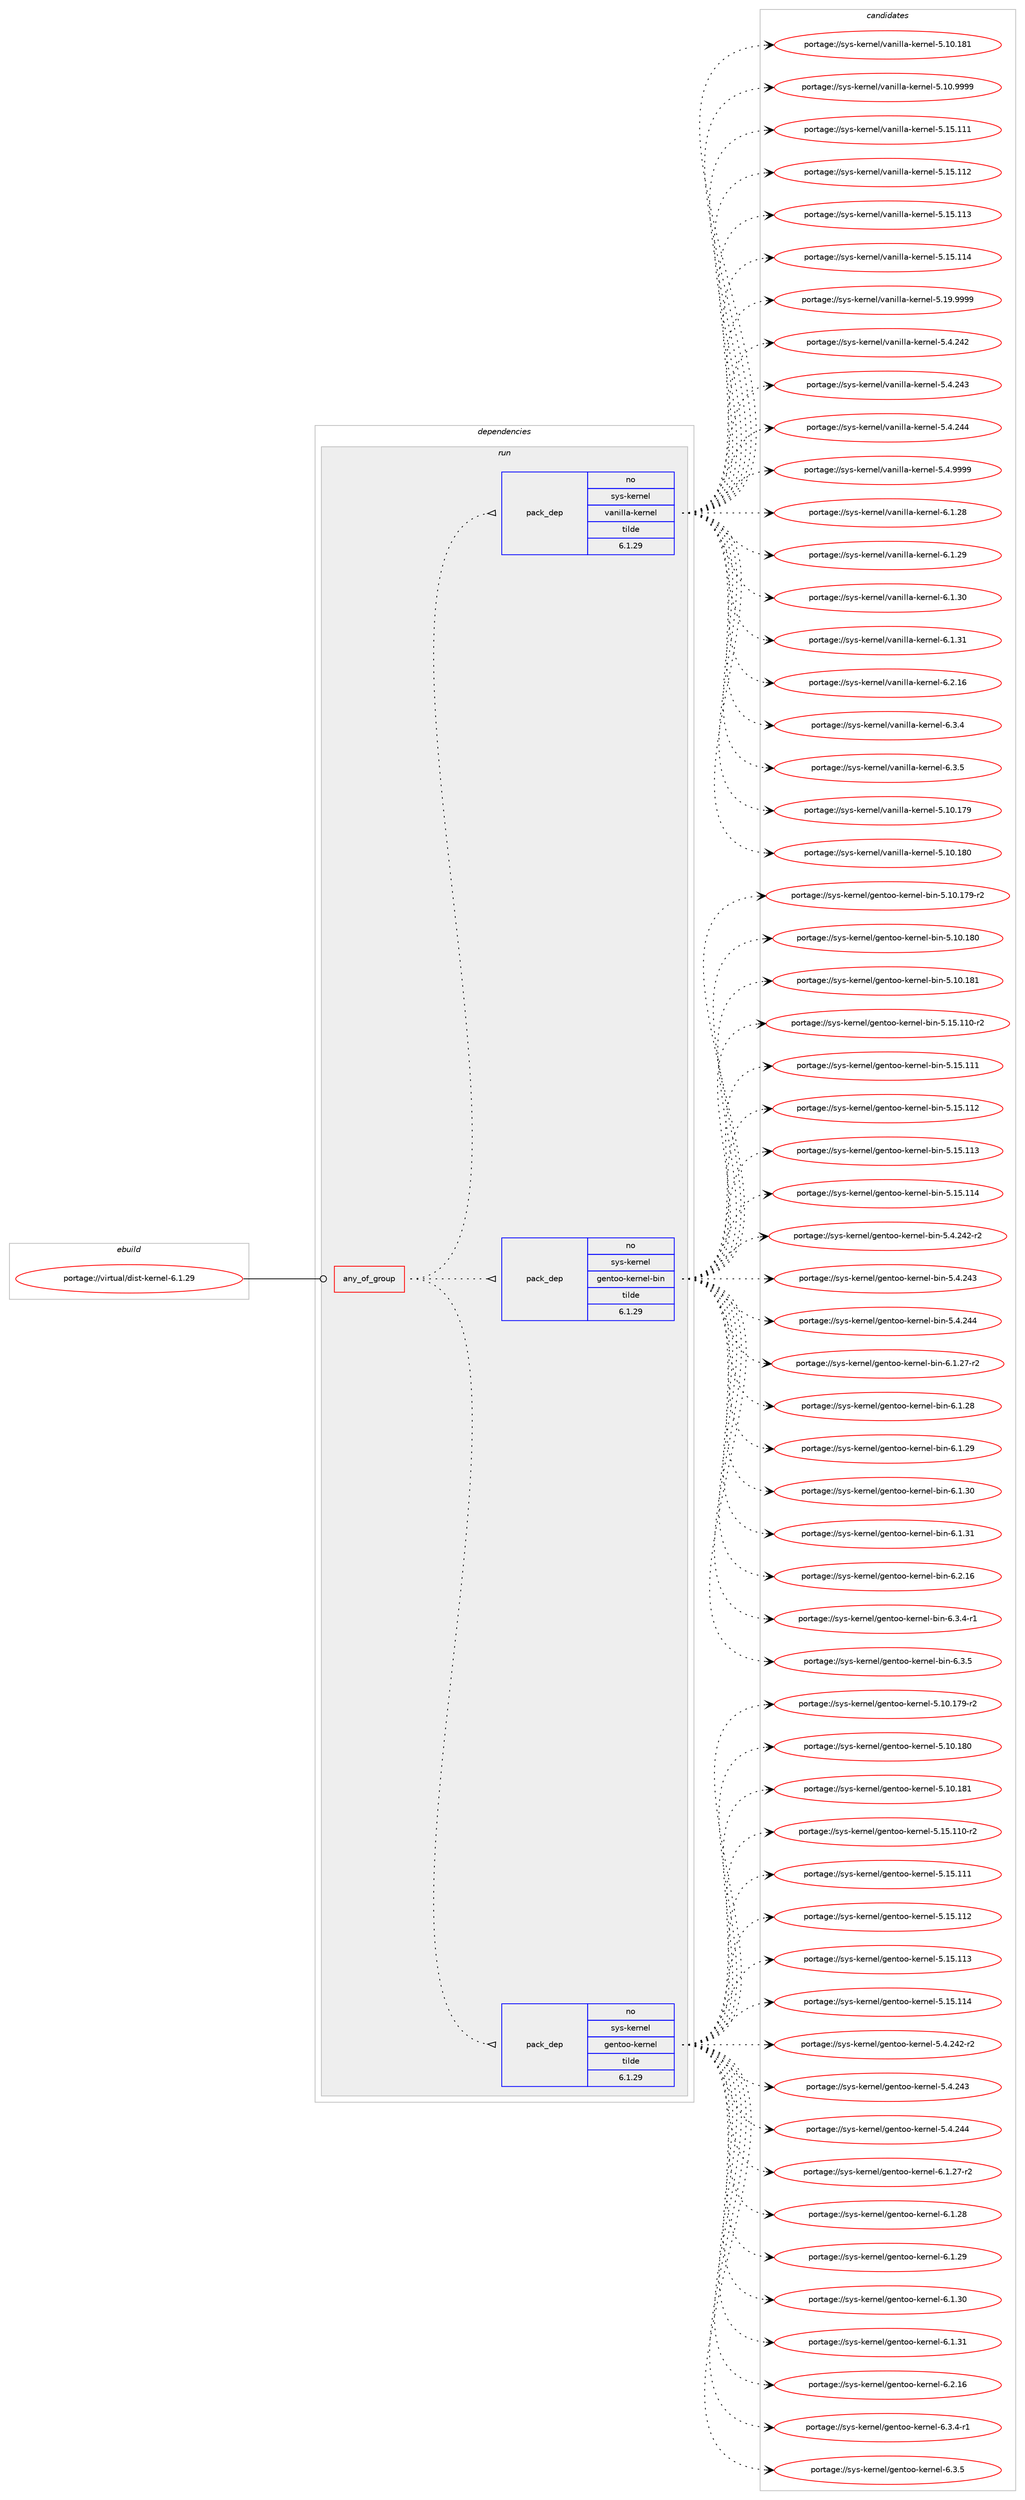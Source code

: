 digraph prolog {

# *************
# Graph options
# *************

newrank=true;
concentrate=true;
compound=true;
graph [rankdir=LR,fontname=Helvetica,fontsize=10,ranksep=1.5];#, ranksep=2.5, nodesep=0.2];
edge  [arrowhead=vee];
node  [fontname=Helvetica,fontsize=10];

# **********
# The ebuild
# **********

subgraph cluster_leftcol {
color=gray;
label=<<i>ebuild</i>>;
id [label="portage://virtual/dist-kernel-6.1.29", color=red, width=4, href="../virtual/dist-kernel-6.1.29.svg"];
}

# ****************
# The dependencies
# ****************

subgraph cluster_midcol {
color=gray;
label=<<i>dependencies</i>>;
subgraph cluster_compile {
fillcolor="#eeeeee";
style=filled;
label=<<i>compile</i>>;
}
subgraph cluster_compileandrun {
fillcolor="#eeeeee";
style=filled;
label=<<i>compile and run</i>>;
}
subgraph cluster_run {
fillcolor="#eeeeee";
style=filled;
label=<<i>run</i>>;
subgraph any13 {
dependency641 [label=<<TABLE BORDER="0" CELLBORDER="1" CELLSPACING="0" CELLPADDING="4"><TR><TD CELLPADDING="10">any_of_group</TD></TR></TABLE>>, shape=none, color=red];subgraph pack318 {
dependency642 [label=<<TABLE BORDER="0" CELLBORDER="1" CELLSPACING="0" CELLPADDING="4" WIDTH="220"><TR><TD ROWSPAN="6" CELLPADDING="30">pack_dep</TD></TR><TR><TD WIDTH="110">no</TD></TR><TR><TD>sys-kernel</TD></TR><TR><TD>gentoo-kernel</TD></TR><TR><TD>tilde</TD></TR><TR><TD>6.1.29</TD></TR></TABLE>>, shape=none, color=blue];
}
dependency641:e -> dependency642:w [weight=20,style="dotted",arrowhead="oinv"];
subgraph pack319 {
dependency643 [label=<<TABLE BORDER="0" CELLBORDER="1" CELLSPACING="0" CELLPADDING="4" WIDTH="220"><TR><TD ROWSPAN="6" CELLPADDING="30">pack_dep</TD></TR><TR><TD WIDTH="110">no</TD></TR><TR><TD>sys-kernel</TD></TR><TR><TD>gentoo-kernel-bin</TD></TR><TR><TD>tilde</TD></TR><TR><TD>6.1.29</TD></TR></TABLE>>, shape=none, color=blue];
}
dependency641:e -> dependency643:w [weight=20,style="dotted",arrowhead="oinv"];
subgraph pack320 {
dependency644 [label=<<TABLE BORDER="0" CELLBORDER="1" CELLSPACING="0" CELLPADDING="4" WIDTH="220"><TR><TD ROWSPAN="6" CELLPADDING="30">pack_dep</TD></TR><TR><TD WIDTH="110">no</TD></TR><TR><TD>sys-kernel</TD></TR><TR><TD>vanilla-kernel</TD></TR><TR><TD>tilde</TD></TR><TR><TD>6.1.29</TD></TR></TABLE>>, shape=none, color=blue];
}
dependency641:e -> dependency644:w [weight=20,style="dotted",arrowhead="oinv"];
}
id:e -> dependency641:w [weight=20,style="solid",arrowhead="odot"];
}
}

# **************
# The candidates
# **************

subgraph cluster_choices {
rank=same;
color=gray;
label=<<i>candidates</i>>;

subgraph choice318 {
color=black;
nodesep=1;
choice1151211154510710111411010110847103101110116111111451071011141101011084553464948464955574511450 [label="portage://sys-kernel/gentoo-kernel-5.10.179-r2", color=red, width=4,href="../sys-kernel/gentoo-kernel-5.10.179-r2.svg"];
choice115121115451071011141101011084710310111011611111145107101114110101108455346494846495648 [label="portage://sys-kernel/gentoo-kernel-5.10.180", color=red, width=4,href="../sys-kernel/gentoo-kernel-5.10.180.svg"];
choice115121115451071011141101011084710310111011611111145107101114110101108455346494846495649 [label="portage://sys-kernel/gentoo-kernel-5.10.181", color=red, width=4,href="../sys-kernel/gentoo-kernel-5.10.181.svg"];
choice1151211154510710111411010110847103101110116111111451071011141101011084553464953464949484511450 [label="portage://sys-kernel/gentoo-kernel-5.15.110-r2", color=red, width=4,href="../sys-kernel/gentoo-kernel-5.15.110-r2.svg"];
choice115121115451071011141101011084710310111011611111145107101114110101108455346495346494949 [label="portage://sys-kernel/gentoo-kernel-5.15.111", color=red, width=4,href="../sys-kernel/gentoo-kernel-5.15.111.svg"];
choice115121115451071011141101011084710310111011611111145107101114110101108455346495346494950 [label="portage://sys-kernel/gentoo-kernel-5.15.112", color=red, width=4,href="../sys-kernel/gentoo-kernel-5.15.112.svg"];
choice115121115451071011141101011084710310111011611111145107101114110101108455346495346494951 [label="portage://sys-kernel/gentoo-kernel-5.15.113", color=red, width=4,href="../sys-kernel/gentoo-kernel-5.15.113.svg"];
choice115121115451071011141101011084710310111011611111145107101114110101108455346495346494952 [label="portage://sys-kernel/gentoo-kernel-5.15.114", color=red, width=4,href="../sys-kernel/gentoo-kernel-5.15.114.svg"];
choice11512111545107101114110101108471031011101161111114510710111411010110845534652465052504511450 [label="portage://sys-kernel/gentoo-kernel-5.4.242-r2", color=red, width=4,href="../sys-kernel/gentoo-kernel-5.4.242-r2.svg"];
choice1151211154510710111411010110847103101110116111111451071011141101011084553465246505251 [label="portage://sys-kernel/gentoo-kernel-5.4.243", color=red, width=4,href="../sys-kernel/gentoo-kernel-5.4.243.svg"];
choice1151211154510710111411010110847103101110116111111451071011141101011084553465246505252 [label="portage://sys-kernel/gentoo-kernel-5.4.244", color=red, width=4,href="../sys-kernel/gentoo-kernel-5.4.244.svg"];
choice115121115451071011141101011084710310111011611111145107101114110101108455446494650554511450 [label="portage://sys-kernel/gentoo-kernel-6.1.27-r2", color=red, width=4,href="../sys-kernel/gentoo-kernel-6.1.27-r2.svg"];
choice11512111545107101114110101108471031011101161111114510710111411010110845544649465056 [label="portage://sys-kernel/gentoo-kernel-6.1.28", color=red, width=4,href="../sys-kernel/gentoo-kernel-6.1.28.svg"];
choice11512111545107101114110101108471031011101161111114510710111411010110845544649465057 [label="portage://sys-kernel/gentoo-kernel-6.1.29", color=red, width=4,href="../sys-kernel/gentoo-kernel-6.1.29.svg"];
choice11512111545107101114110101108471031011101161111114510710111411010110845544649465148 [label="portage://sys-kernel/gentoo-kernel-6.1.30", color=red, width=4,href="../sys-kernel/gentoo-kernel-6.1.30.svg"];
choice11512111545107101114110101108471031011101161111114510710111411010110845544649465149 [label="portage://sys-kernel/gentoo-kernel-6.1.31", color=red, width=4,href="../sys-kernel/gentoo-kernel-6.1.31.svg"];
choice11512111545107101114110101108471031011101161111114510710111411010110845544650464954 [label="portage://sys-kernel/gentoo-kernel-6.2.16", color=red, width=4,href="../sys-kernel/gentoo-kernel-6.2.16.svg"];
choice1151211154510710111411010110847103101110116111111451071011141101011084554465146524511449 [label="portage://sys-kernel/gentoo-kernel-6.3.4-r1", color=red, width=4,href="../sys-kernel/gentoo-kernel-6.3.4-r1.svg"];
choice115121115451071011141101011084710310111011611111145107101114110101108455446514653 [label="portage://sys-kernel/gentoo-kernel-6.3.5", color=red, width=4,href="../sys-kernel/gentoo-kernel-6.3.5.svg"];
dependency642:e -> choice1151211154510710111411010110847103101110116111111451071011141101011084553464948464955574511450:w [style=dotted,weight="100"];
dependency642:e -> choice115121115451071011141101011084710310111011611111145107101114110101108455346494846495648:w [style=dotted,weight="100"];
dependency642:e -> choice115121115451071011141101011084710310111011611111145107101114110101108455346494846495649:w [style=dotted,weight="100"];
dependency642:e -> choice1151211154510710111411010110847103101110116111111451071011141101011084553464953464949484511450:w [style=dotted,weight="100"];
dependency642:e -> choice115121115451071011141101011084710310111011611111145107101114110101108455346495346494949:w [style=dotted,weight="100"];
dependency642:e -> choice115121115451071011141101011084710310111011611111145107101114110101108455346495346494950:w [style=dotted,weight="100"];
dependency642:e -> choice115121115451071011141101011084710310111011611111145107101114110101108455346495346494951:w [style=dotted,weight="100"];
dependency642:e -> choice115121115451071011141101011084710310111011611111145107101114110101108455346495346494952:w [style=dotted,weight="100"];
dependency642:e -> choice11512111545107101114110101108471031011101161111114510710111411010110845534652465052504511450:w [style=dotted,weight="100"];
dependency642:e -> choice1151211154510710111411010110847103101110116111111451071011141101011084553465246505251:w [style=dotted,weight="100"];
dependency642:e -> choice1151211154510710111411010110847103101110116111111451071011141101011084553465246505252:w [style=dotted,weight="100"];
dependency642:e -> choice115121115451071011141101011084710310111011611111145107101114110101108455446494650554511450:w [style=dotted,weight="100"];
dependency642:e -> choice11512111545107101114110101108471031011101161111114510710111411010110845544649465056:w [style=dotted,weight="100"];
dependency642:e -> choice11512111545107101114110101108471031011101161111114510710111411010110845544649465057:w [style=dotted,weight="100"];
dependency642:e -> choice11512111545107101114110101108471031011101161111114510710111411010110845544649465148:w [style=dotted,weight="100"];
dependency642:e -> choice11512111545107101114110101108471031011101161111114510710111411010110845544649465149:w [style=dotted,weight="100"];
dependency642:e -> choice11512111545107101114110101108471031011101161111114510710111411010110845544650464954:w [style=dotted,weight="100"];
dependency642:e -> choice1151211154510710111411010110847103101110116111111451071011141101011084554465146524511449:w [style=dotted,weight="100"];
dependency642:e -> choice115121115451071011141101011084710310111011611111145107101114110101108455446514653:w [style=dotted,weight="100"];
}
subgraph choice319 {
color=black;
nodesep=1;
choice11512111545107101114110101108471031011101161111114510710111411010110845981051104553464948464955574511450 [label="portage://sys-kernel/gentoo-kernel-bin-5.10.179-r2", color=red, width=4,href="../sys-kernel/gentoo-kernel-bin-5.10.179-r2.svg"];
choice1151211154510710111411010110847103101110116111111451071011141101011084598105110455346494846495648 [label="portage://sys-kernel/gentoo-kernel-bin-5.10.180", color=red, width=4,href="../sys-kernel/gentoo-kernel-bin-5.10.180.svg"];
choice1151211154510710111411010110847103101110116111111451071011141101011084598105110455346494846495649 [label="portage://sys-kernel/gentoo-kernel-bin-5.10.181", color=red, width=4,href="../sys-kernel/gentoo-kernel-bin-5.10.181.svg"];
choice11512111545107101114110101108471031011101161111114510710111411010110845981051104553464953464949484511450 [label="portage://sys-kernel/gentoo-kernel-bin-5.15.110-r2", color=red, width=4,href="../sys-kernel/gentoo-kernel-bin-5.15.110-r2.svg"];
choice1151211154510710111411010110847103101110116111111451071011141101011084598105110455346495346494949 [label="portage://sys-kernel/gentoo-kernel-bin-5.15.111", color=red, width=4,href="../sys-kernel/gentoo-kernel-bin-5.15.111.svg"];
choice1151211154510710111411010110847103101110116111111451071011141101011084598105110455346495346494950 [label="portage://sys-kernel/gentoo-kernel-bin-5.15.112", color=red, width=4,href="../sys-kernel/gentoo-kernel-bin-5.15.112.svg"];
choice1151211154510710111411010110847103101110116111111451071011141101011084598105110455346495346494951 [label="portage://sys-kernel/gentoo-kernel-bin-5.15.113", color=red, width=4,href="../sys-kernel/gentoo-kernel-bin-5.15.113.svg"];
choice1151211154510710111411010110847103101110116111111451071011141101011084598105110455346495346494952 [label="portage://sys-kernel/gentoo-kernel-bin-5.15.114", color=red, width=4,href="../sys-kernel/gentoo-kernel-bin-5.15.114.svg"];
choice115121115451071011141101011084710310111011611111145107101114110101108459810511045534652465052504511450 [label="portage://sys-kernel/gentoo-kernel-bin-5.4.242-r2", color=red, width=4,href="../sys-kernel/gentoo-kernel-bin-5.4.242-r2.svg"];
choice11512111545107101114110101108471031011101161111114510710111411010110845981051104553465246505251 [label="portage://sys-kernel/gentoo-kernel-bin-5.4.243", color=red, width=4,href="../sys-kernel/gentoo-kernel-bin-5.4.243.svg"];
choice11512111545107101114110101108471031011101161111114510710111411010110845981051104553465246505252 [label="portage://sys-kernel/gentoo-kernel-bin-5.4.244", color=red, width=4,href="../sys-kernel/gentoo-kernel-bin-5.4.244.svg"];
choice1151211154510710111411010110847103101110116111111451071011141101011084598105110455446494650554511450 [label="portage://sys-kernel/gentoo-kernel-bin-6.1.27-r2", color=red, width=4,href="../sys-kernel/gentoo-kernel-bin-6.1.27-r2.svg"];
choice115121115451071011141101011084710310111011611111145107101114110101108459810511045544649465056 [label="portage://sys-kernel/gentoo-kernel-bin-6.1.28", color=red, width=4,href="../sys-kernel/gentoo-kernel-bin-6.1.28.svg"];
choice115121115451071011141101011084710310111011611111145107101114110101108459810511045544649465057 [label="portage://sys-kernel/gentoo-kernel-bin-6.1.29", color=red, width=4,href="../sys-kernel/gentoo-kernel-bin-6.1.29.svg"];
choice115121115451071011141101011084710310111011611111145107101114110101108459810511045544649465148 [label="portage://sys-kernel/gentoo-kernel-bin-6.1.30", color=red, width=4,href="../sys-kernel/gentoo-kernel-bin-6.1.30.svg"];
choice115121115451071011141101011084710310111011611111145107101114110101108459810511045544649465149 [label="portage://sys-kernel/gentoo-kernel-bin-6.1.31", color=red, width=4,href="../sys-kernel/gentoo-kernel-bin-6.1.31.svg"];
choice115121115451071011141101011084710310111011611111145107101114110101108459810511045544650464954 [label="portage://sys-kernel/gentoo-kernel-bin-6.2.16", color=red, width=4,href="../sys-kernel/gentoo-kernel-bin-6.2.16.svg"];
choice11512111545107101114110101108471031011101161111114510710111411010110845981051104554465146524511449 [label="portage://sys-kernel/gentoo-kernel-bin-6.3.4-r1", color=red, width=4,href="../sys-kernel/gentoo-kernel-bin-6.3.4-r1.svg"];
choice1151211154510710111411010110847103101110116111111451071011141101011084598105110455446514653 [label="portage://sys-kernel/gentoo-kernel-bin-6.3.5", color=red, width=4,href="../sys-kernel/gentoo-kernel-bin-6.3.5.svg"];
dependency643:e -> choice11512111545107101114110101108471031011101161111114510710111411010110845981051104553464948464955574511450:w [style=dotted,weight="100"];
dependency643:e -> choice1151211154510710111411010110847103101110116111111451071011141101011084598105110455346494846495648:w [style=dotted,weight="100"];
dependency643:e -> choice1151211154510710111411010110847103101110116111111451071011141101011084598105110455346494846495649:w [style=dotted,weight="100"];
dependency643:e -> choice11512111545107101114110101108471031011101161111114510710111411010110845981051104553464953464949484511450:w [style=dotted,weight="100"];
dependency643:e -> choice1151211154510710111411010110847103101110116111111451071011141101011084598105110455346495346494949:w [style=dotted,weight="100"];
dependency643:e -> choice1151211154510710111411010110847103101110116111111451071011141101011084598105110455346495346494950:w [style=dotted,weight="100"];
dependency643:e -> choice1151211154510710111411010110847103101110116111111451071011141101011084598105110455346495346494951:w [style=dotted,weight="100"];
dependency643:e -> choice1151211154510710111411010110847103101110116111111451071011141101011084598105110455346495346494952:w [style=dotted,weight="100"];
dependency643:e -> choice115121115451071011141101011084710310111011611111145107101114110101108459810511045534652465052504511450:w [style=dotted,weight="100"];
dependency643:e -> choice11512111545107101114110101108471031011101161111114510710111411010110845981051104553465246505251:w [style=dotted,weight="100"];
dependency643:e -> choice11512111545107101114110101108471031011101161111114510710111411010110845981051104553465246505252:w [style=dotted,weight="100"];
dependency643:e -> choice1151211154510710111411010110847103101110116111111451071011141101011084598105110455446494650554511450:w [style=dotted,weight="100"];
dependency643:e -> choice115121115451071011141101011084710310111011611111145107101114110101108459810511045544649465056:w [style=dotted,weight="100"];
dependency643:e -> choice115121115451071011141101011084710310111011611111145107101114110101108459810511045544649465057:w [style=dotted,weight="100"];
dependency643:e -> choice115121115451071011141101011084710310111011611111145107101114110101108459810511045544649465148:w [style=dotted,weight="100"];
dependency643:e -> choice115121115451071011141101011084710310111011611111145107101114110101108459810511045544649465149:w [style=dotted,weight="100"];
dependency643:e -> choice115121115451071011141101011084710310111011611111145107101114110101108459810511045544650464954:w [style=dotted,weight="100"];
dependency643:e -> choice11512111545107101114110101108471031011101161111114510710111411010110845981051104554465146524511449:w [style=dotted,weight="100"];
dependency643:e -> choice1151211154510710111411010110847103101110116111111451071011141101011084598105110455446514653:w [style=dotted,weight="100"];
}
subgraph choice320 {
color=black;
nodesep=1;
choice1151211154510710111411010110847118971101051081089745107101114110101108455346494846495557 [label="portage://sys-kernel/vanilla-kernel-5.10.179", color=red, width=4,href="../sys-kernel/vanilla-kernel-5.10.179.svg"];
choice1151211154510710111411010110847118971101051081089745107101114110101108455346494846495648 [label="portage://sys-kernel/vanilla-kernel-5.10.180", color=red, width=4,href="../sys-kernel/vanilla-kernel-5.10.180.svg"];
choice1151211154510710111411010110847118971101051081089745107101114110101108455346494846495649 [label="portage://sys-kernel/vanilla-kernel-5.10.181", color=red, width=4,href="../sys-kernel/vanilla-kernel-5.10.181.svg"];
choice115121115451071011141101011084711897110105108108974510710111411010110845534649484657575757 [label="portage://sys-kernel/vanilla-kernel-5.10.9999", color=red, width=4,href="../sys-kernel/vanilla-kernel-5.10.9999.svg"];
choice1151211154510710111411010110847118971101051081089745107101114110101108455346495346494949 [label="portage://sys-kernel/vanilla-kernel-5.15.111", color=red, width=4,href="../sys-kernel/vanilla-kernel-5.15.111.svg"];
choice1151211154510710111411010110847118971101051081089745107101114110101108455346495346494950 [label="portage://sys-kernel/vanilla-kernel-5.15.112", color=red, width=4,href="../sys-kernel/vanilla-kernel-5.15.112.svg"];
choice1151211154510710111411010110847118971101051081089745107101114110101108455346495346494951 [label="portage://sys-kernel/vanilla-kernel-5.15.113", color=red, width=4,href="../sys-kernel/vanilla-kernel-5.15.113.svg"];
choice1151211154510710111411010110847118971101051081089745107101114110101108455346495346494952 [label="portage://sys-kernel/vanilla-kernel-5.15.114", color=red, width=4,href="../sys-kernel/vanilla-kernel-5.15.114.svg"];
choice115121115451071011141101011084711897110105108108974510710111411010110845534649574657575757 [label="portage://sys-kernel/vanilla-kernel-5.19.9999", color=red, width=4,href="../sys-kernel/vanilla-kernel-5.19.9999.svg"];
choice11512111545107101114110101108471189711010510810897451071011141101011084553465246505250 [label="portage://sys-kernel/vanilla-kernel-5.4.242", color=red, width=4,href="../sys-kernel/vanilla-kernel-5.4.242.svg"];
choice11512111545107101114110101108471189711010510810897451071011141101011084553465246505251 [label="portage://sys-kernel/vanilla-kernel-5.4.243", color=red, width=4,href="../sys-kernel/vanilla-kernel-5.4.243.svg"];
choice11512111545107101114110101108471189711010510810897451071011141101011084553465246505252 [label="portage://sys-kernel/vanilla-kernel-5.4.244", color=red, width=4,href="../sys-kernel/vanilla-kernel-5.4.244.svg"];
choice1151211154510710111411010110847118971101051081089745107101114110101108455346524657575757 [label="portage://sys-kernel/vanilla-kernel-5.4.9999", color=red, width=4,href="../sys-kernel/vanilla-kernel-5.4.9999.svg"];
choice115121115451071011141101011084711897110105108108974510710111411010110845544649465056 [label="portage://sys-kernel/vanilla-kernel-6.1.28", color=red, width=4,href="../sys-kernel/vanilla-kernel-6.1.28.svg"];
choice115121115451071011141101011084711897110105108108974510710111411010110845544649465057 [label="portage://sys-kernel/vanilla-kernel-6.1.29", color=red, width=4,href="../sys-kernel/vanilla-kernel-6.1.29.svg"];
choice115121115451071011141101011084711897110105108108974510710111411010110845544649465148 [label="portage://sys-kernel/vanilla-kernel-6.1.30", color=red, width=4,href="../sys-kernel/vanilla-kernel-6.1.30.svg"];
choice115121115451071011141101011084711897110105108108974510710111411010110845544649465149 [label="portage://sys-kernel/vanilla-kernel-6.1.31", color=red, width=4,href="../sys-kernel/vanilla-kernel-6.1.31.svg"];
choice115121115451071011141101011084711897110105108108974510710111411010110845544650464954 [label="portage://sys-kernel/vanilla-kernel-6.2.16", color=red, width=4,href="../sys-kernel/vanilla-kernel-6.2.16.svg"];
choice1151211154510710111411010110847118971101051081089745107101114110101108455446514652 [label="portage://sys-kernel/vanilla-kernel-6.3.4", color=red, width=4,href="../sys-kernel/vanilla-kernel-6.3.4.svg"];
choice1151211154510710111411010110847118971101051081089745107101114110101108455446514653 [label="portage://sys-kernel/vanilla-kernel-6.3.5", color=red, width=4,href="../sys-kernel/vanilla-kernel-6.3.5.svg"];
dependency644:e -> choice1151211154510710111411010110847118971101051081089745107101114110101108455346494846495557:w [style=dotted,weight="100"];
dependency644:e -> choice1151211154510710111411010110847118971101051081089745107101114110101108455346494846495648:w [style=dotted,weight="100"];
dependency644:e -> choice1151211154510710111411010110847118971101051081089745107101114110101108455346494846495649:w [style=dotted,weight="100"];
dependency644:e -> choice115121115451071011141101011084711897110105108108974510710111411010110845534649484657575757:w [style=dotted,weight="100"];
dependency644:e -> choice1151211154510710111411010110847118971101051081089745107101114110101108455346495346494949:w [style=dotted,weight="100"];
dependency644:e -> choice1151211154510710111411010110847118971101051081089745107101114110101108455346495346494950:w [style=dotted,weight="100"];
dependency644:e -> choice1151211154510710111411010110847118971101051081089745107101114110101108455346495346494951:w [style=dotted,weight="100"];
dependency644:e -> choice1151211154510710111411010110847118971101051081089745107101114110101108455346495346494952:w [style=dotted,weight="100"];
dependency644:e -> choice115121115451071011141101011084711897110105108108974510710111411010110845534649574657575757:w [style=dotted,weight="100"];
dependency644:e -> choice11512111545107101114110101108471189711010510810897451071011141101011084553465246505250:w [style=dotted,weight="100"];
dependency644:e -> choice11512111545107101114110101108471189711010510810897451071011141101011084553465246505251:w [style=dotted,weight="100"];
dependency644:e -> choice11512111545107101114110101108471189711010510810897451071011141101011084553465246505252:w [style=dotted,weight="100"];
dependency644:e -> choice1151211154510710111411010110847118971101051081089745107101114110101108455346524657575757:w [style=dotted,weight="100"];
dependency644:e -> choice115121115451071011141101011084711897110105108108974510710111411010110845544649465056:w [style=dotted,weight="100"];
dependency644:e -> choice115121115451071011141101011084711897110105108108974510710111411010110845544649465057:w [style=dotted,weight="100"];
dependency644:e -> choice115121115451071011141101011084711897110105108108974510710111411010110845544649465148:w [style=dotted,weight="100"];
dependency644:e -> choice115121115451071011141101011084711897110105108108974510710111411010110845544649465149:w [style=dotted,weight="100"];
dependency644:e -> choice115121115451071011141101011084711897110105108108974510710111411010110845544650464954:w [style=dotted,weight="100"];
dependency644:e -> choice1151211154510710111411010110847118971101051081089745107101114110101108455446514652:w [style=dotted,weight="100"];
dependency644:e -> choice1151211154510710111411010110847118971101051081089745107101114110101108455446514653:w [style=dotted,weight="100"];
}
}

}
